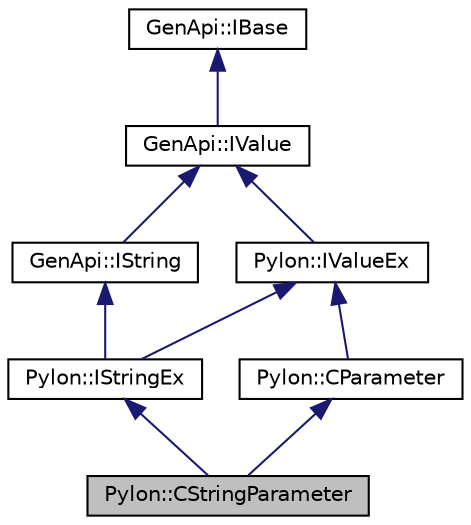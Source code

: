 digraph "Pylon::CStringParameter"
{
  edge [fontname="Helvetica",fontsize="10",labelfontname="Helvetica",labelfontsize="10"];
  node [fontname="Helvetica",fontsize="10",shape=record];
  Node1 [label="Pylon::CStringParameter",height=0.2,width=0.4,color="black", fillcolor="grey75", style="filled", fontcolor="black"];
  Node2 -> Node1 [dir="back",color="midnightblue",fontsize="10",style="solid",fontname="Helvetica"];
  Node2 [label="Pylon::IStringEx",height=0.2,width=0.4,color="black", fillcolor="white", style="filled",URL="$struct_pylon_1_1_i_string_ex.html",tooltip="Extends the GenApi::IString interface with convenience methods. "];
  Node3 -> Node2 [dir="back",color="midnightblue",fontsize="10",style="solid",fontname="Helvetica"];
  Node3 [label="GenApi::IString",height=0.2,width=0.4,color="black", fillcolor="white", style="filled",URL="$struct_gen_api_1_1_i_string.html",tooltip="Interface for string properties. "];
  Node4 -> Node3 [dir="back",color="midnightblue",fontsize="10",style="solid",fontname="Helvetica"];
  Node4 [label="GenApi::IValue",height=0.2,width=0.4,color="black", fillcolor="white", style="filled",URL="$struct_gen_api_1_1_i_value.html",tooltip="Interface for value properties. "];
  Node5 -> Node4 [dir="back",color="midnightblue",fontsize="10",style="solid",fontname="Helvetica"];
  Node5 [label="GenApi::IBase",height=0.2,width=0.4,color="black", fillcolor="white", style="filled",URL="$struct_gen_api_1_1_i_base.html",tooltip="Base interface common to all nodes. "];
  Node6 -> Node2 [dir="back",color="midnightblue",fontsize="10",style="solid",fontname="Helvetica"];
  Node6 [label="Pylon::IValueEx",height=0.2,width=0.4,color="black", fillcolor="white", style="filled",URL="$struct_pylon_1_1_i_value_ex.html",tooltip="Extends the GenApi::IValue interface with convenience methods. "];
  Node4 -> Node6 [dir="back",color="midnightblue",fontsize="10",style="solid",fontname="Helvetica"];
  Node7 -> Node1 [dir="back",color="midnightblue",fontsize="10",style="solid",fontname="Helvetica"];
  Node7 [label="Pylon::CParameter",height=0.2,width=0.4,color="black", fillcolor="white", style="filled",URL="$class_pylon_1_1_c_parameter.html",tooltip="CParameter class used to simplify access to GenApi parameters. "];
  Node6 -> Node7 [dir="back",color="midnightblue",fontsize="10",style="solid",fontname="Helvetica"];
}
